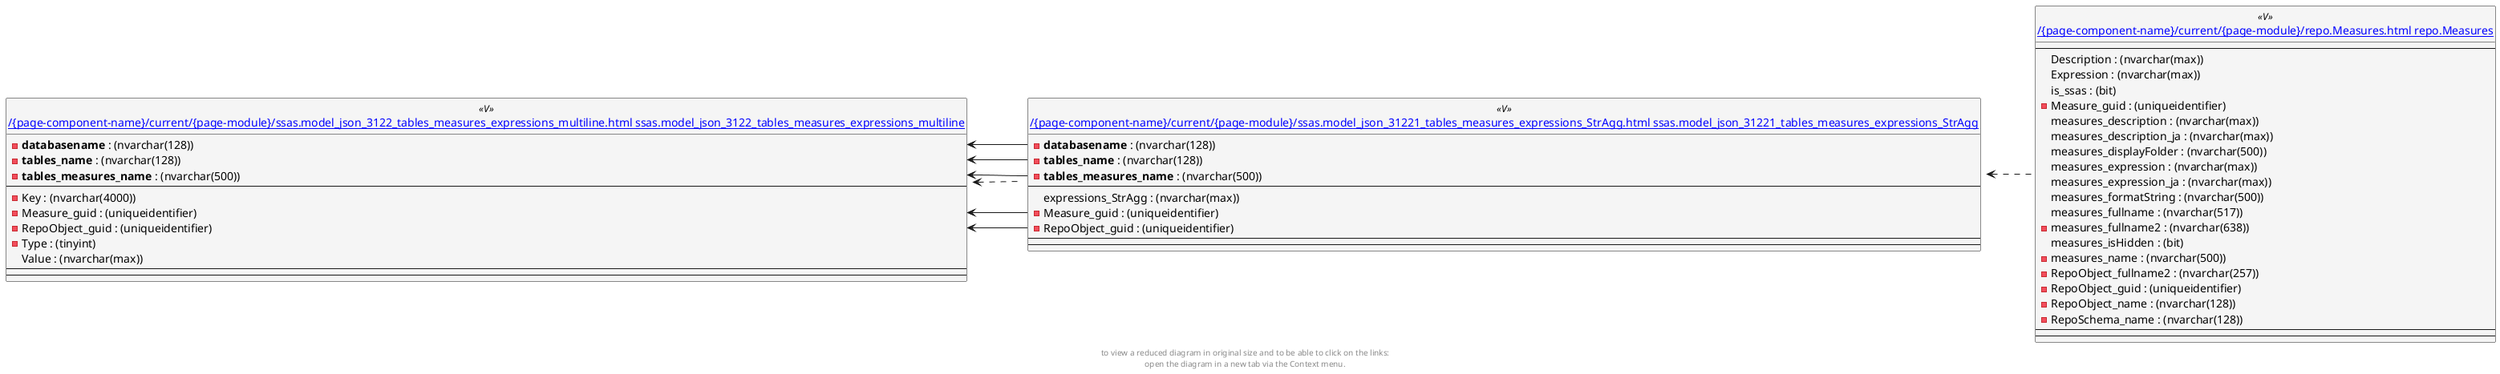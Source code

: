 @startuml
left to right direction
'top to bottom direction
hide circle
'avoide "." issues:
set namespaceSeparator none


skinparam class {
  BackgroundColor White
  BackgroundColor<<FN>> Yellow
  BackgroundColor<<FS>> Yellow
  BackgroundColor<<FT>> LightGray
  BackgroundColor<<IF>> Yellow
  BackgroundColor<<IS>> Yellow
  BackgroundColor<<P>> Aqua
  BackgroundColor<<PC>> Aqua
  BackgroundColor<<SN>> Yellow
  BackgroundColor<<SO>> SlateBlue
  BackgroundColor<<TF>> LightGray
  BackgroundColor<<TR>> Tomato
  BackgroundColor<<U>> White
  BackgroundColor<<V>> WhiteSmoke
  BackgroundColor<<X>> Aqua
}


entity "[[{site-url}/{page-component-name}/current/{page-module}/repo.Measures.html repo.Measures]]" as repo.Measures << V >> {
  --
  Description : (nvarchar(max))
  Expression : (nvarchar(max))
  is_ssas : (bit)
  - Measure_guid : (uniqueidentifier)
  measures_description : (nvarchar(max))
  measures_description_ja : (nvarchar(max))
  measures_displayFolder : (nvarchar(500))
  measures_expression : (nvarchar(max))
  measures_expression_ja : (nvarchar(max))
  measures_formatString : (nvarchar(500))
  measures_fullname : (nvarchar(517))
  - measures_fullname2 : (nvarchar(638))
  measures_isHidden : (bit)
  - measures_name : (nvarchar(500))
  - RepoObject_fullname2 : (nvarchar(257))
  - RepoObject_guid : (uniqueidentifier)
  - RepoObject_name : (nvarchar(128))
  - RepoSchema_name : (nvarchar(128))
  --
  --
}

entity "[[{site-url}/{page-component-name}/current/{page-module}/ssas.model_json_3122_tables_measures_expressions_multiline.html ssas.model_json_3122_tables_measures_expressions_multiline]]" as ssas.model_json_3122_tables_measures_expressions_multiline << V >> {
  - **databasename** : (nvarchar(128))
  - **tables_name** : (nvarchar(128))
  - **tables_measures_name** : (nvarchar(500))
  --
  - Key : (nvarchar(4000))
  - Measure_guid : (uniqueidentifier)
  - RepoObject_guid : (uniqueidentifier)
  - Type : (tinyint)
  Value : (nvarchar(max))
  --
  --
}

entity "[[{site-url}/{page-component-name}/current/{page-module}/ssas.model_json_31221_tables_measures_expressions_StrAgg.html ssas.model_json_31221_tables_measures_expressions_StrAgg]]" as ssas.model_json_31221_tables_measures_expressions_StrAgg << V >> {
  - **databasename** : (nvarchar(128))
  - **tables_name** : (nvarchar(128))
  - **tables_measures_name** : (nvarchar(500))
  --
  expressions_StrAgg : (nvarchar(max))
  - Measure_guid : (uniqueidentifier)
  - RepoObject_guid : (uniqueidentifier)
  --
  --
}

ssas.model_json_3122_tables_measures_expressions_multiline <.. ssas.model_json_31221_tables_measures_expressions_StrAgg
ssas.model_json_31221_tables_measures_expressions_StrAgg <.. repo.Measures
ssas.model_json_3122_tables_measures_expressions_multiline::databasename <-- ssas.model_json_31221_tables_measures_expressions_StrAgg::databasename
ssas.model_json_3122_tables_measures_expressions_multiline::Measure_guid <-- ssas.model_json_31221_tables_measures_expressions_StrAgg::Measure_guid
ssas.model_json_3122_tables_measures_expressions_multiline::RepoObject_guid <-- ssas.model_json_31221_tables_measures_expressions_StrAgg::RepoObject_guid
ssas.model_json_3122_tables_measures_expressions_multiline::tables_measures_name <-- ssas.model_json_31221_tables_measures_expressions_StrAgg::tables_measures_name
ssas.model_json_3122_tables_measures_expressions_multiline::tables_name <-- ssas.model_json_31221_tables_measures_expressions_StrAgg::tables_name
footer
to view a reduced diagram in original size and to be able to click on the links:
open the diagram in a new tab via the Context menu.
end footer

@enduml

